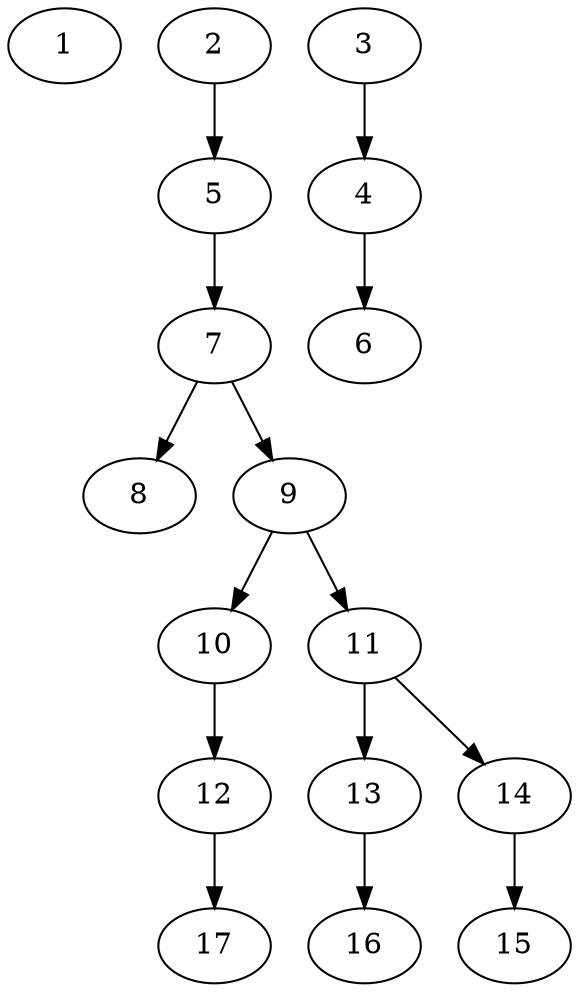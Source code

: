 // DAG (tier=1-easy, mode=compute, n=17, ccr=0.299, fat=0.414, density=0.228, regular=0.664, jump=0.093, mindata=262144, maxdata=2097152)
// DAG automatically generated by daggen at Sun Aug 24 16:33:32 2025
// /home/ermia/Project/Environments/daggen/bin/daggen --dot --ccr 0.299 --fat 0.414 --regular 0.664 --density 0.228 --jump 0.093 --mindata 262144 --maxdata 2097152 -n 17 
digraph G {
  1 [size="116096861246348", alpha="0.17", expect_size="58048430623174"]
  2 [size="16664113820786502", alpha="0.14", expect_size="8332056910393251"]
  2 -> 5 [size ="17298115002368"]
  3 [size="25723808563133808", alpha="0.15", expect_size="12861904281566904"]
  3 -> 4 [size ="33186348269568"]
  4 [size="3044200619656952", alpha="0.01", expect_size="1522100309828476"]
  4 -> 6 [size ="7100117811200"]
  5 [size="48007495386844528", alpha="0.12", expect_size="24003747693422264"]
  5 -> 7 [size ="29177466060800"]
  6 [size="3682170501897125888", alpha="0.13", expect_size="1841085250948562944"]
  7 [size="143272411339423744", alpha="0.03", expect_size="71636205669711872"]
  7 -> 8 [size ="2190441709568"]
  7 -> 9 [size ="2190441709568"]
  8 [size="1028571761041344", alpha="0.07", expect_size="514285880520672"]
  9 [size="30295556235613564", alpha="0.09", expect_size="15147778117806782"]
  9 -> 10 [size ="24157588815872"]
  9 -> 11 [size ="24157588815872"]
  10 [size="14129205107902750", alpha="0.13", expect_size="7064602553951375"]
  10 -> 12 [size ="17979269971968"]
  11 [size="419611183669382", alpha="0.15", expect_size="209805591834691"]
  11 -> 13 [size ="7538875564032"]
  11 -> 14 [size ="7538875564032"]
  12 [size="72900263968764112", alpha="0.16", expect_size="36450131984382056"]
  12 -> 17 [size ="29334123315200"]
  13 [size="339410452432744", alpha="0.04", expect_size="169705226216372"]
  13 -> 16 [size ="10503887781888"]
  14 [size="7081217014621125", alpha="0.18", expect_size="3540608507310562"]
  14 -> 15 [size ="21074070732800"]
  15 [size="1265083630159998", alpha="0.16", expect_size="632541815079999"]
  16 [size="1041850618085376000", alpha="0.04", expect_size="520925309042688000"]
  17 [size="751863093503459328", alpha="0.01", expect_size="375931546751729664"]
}